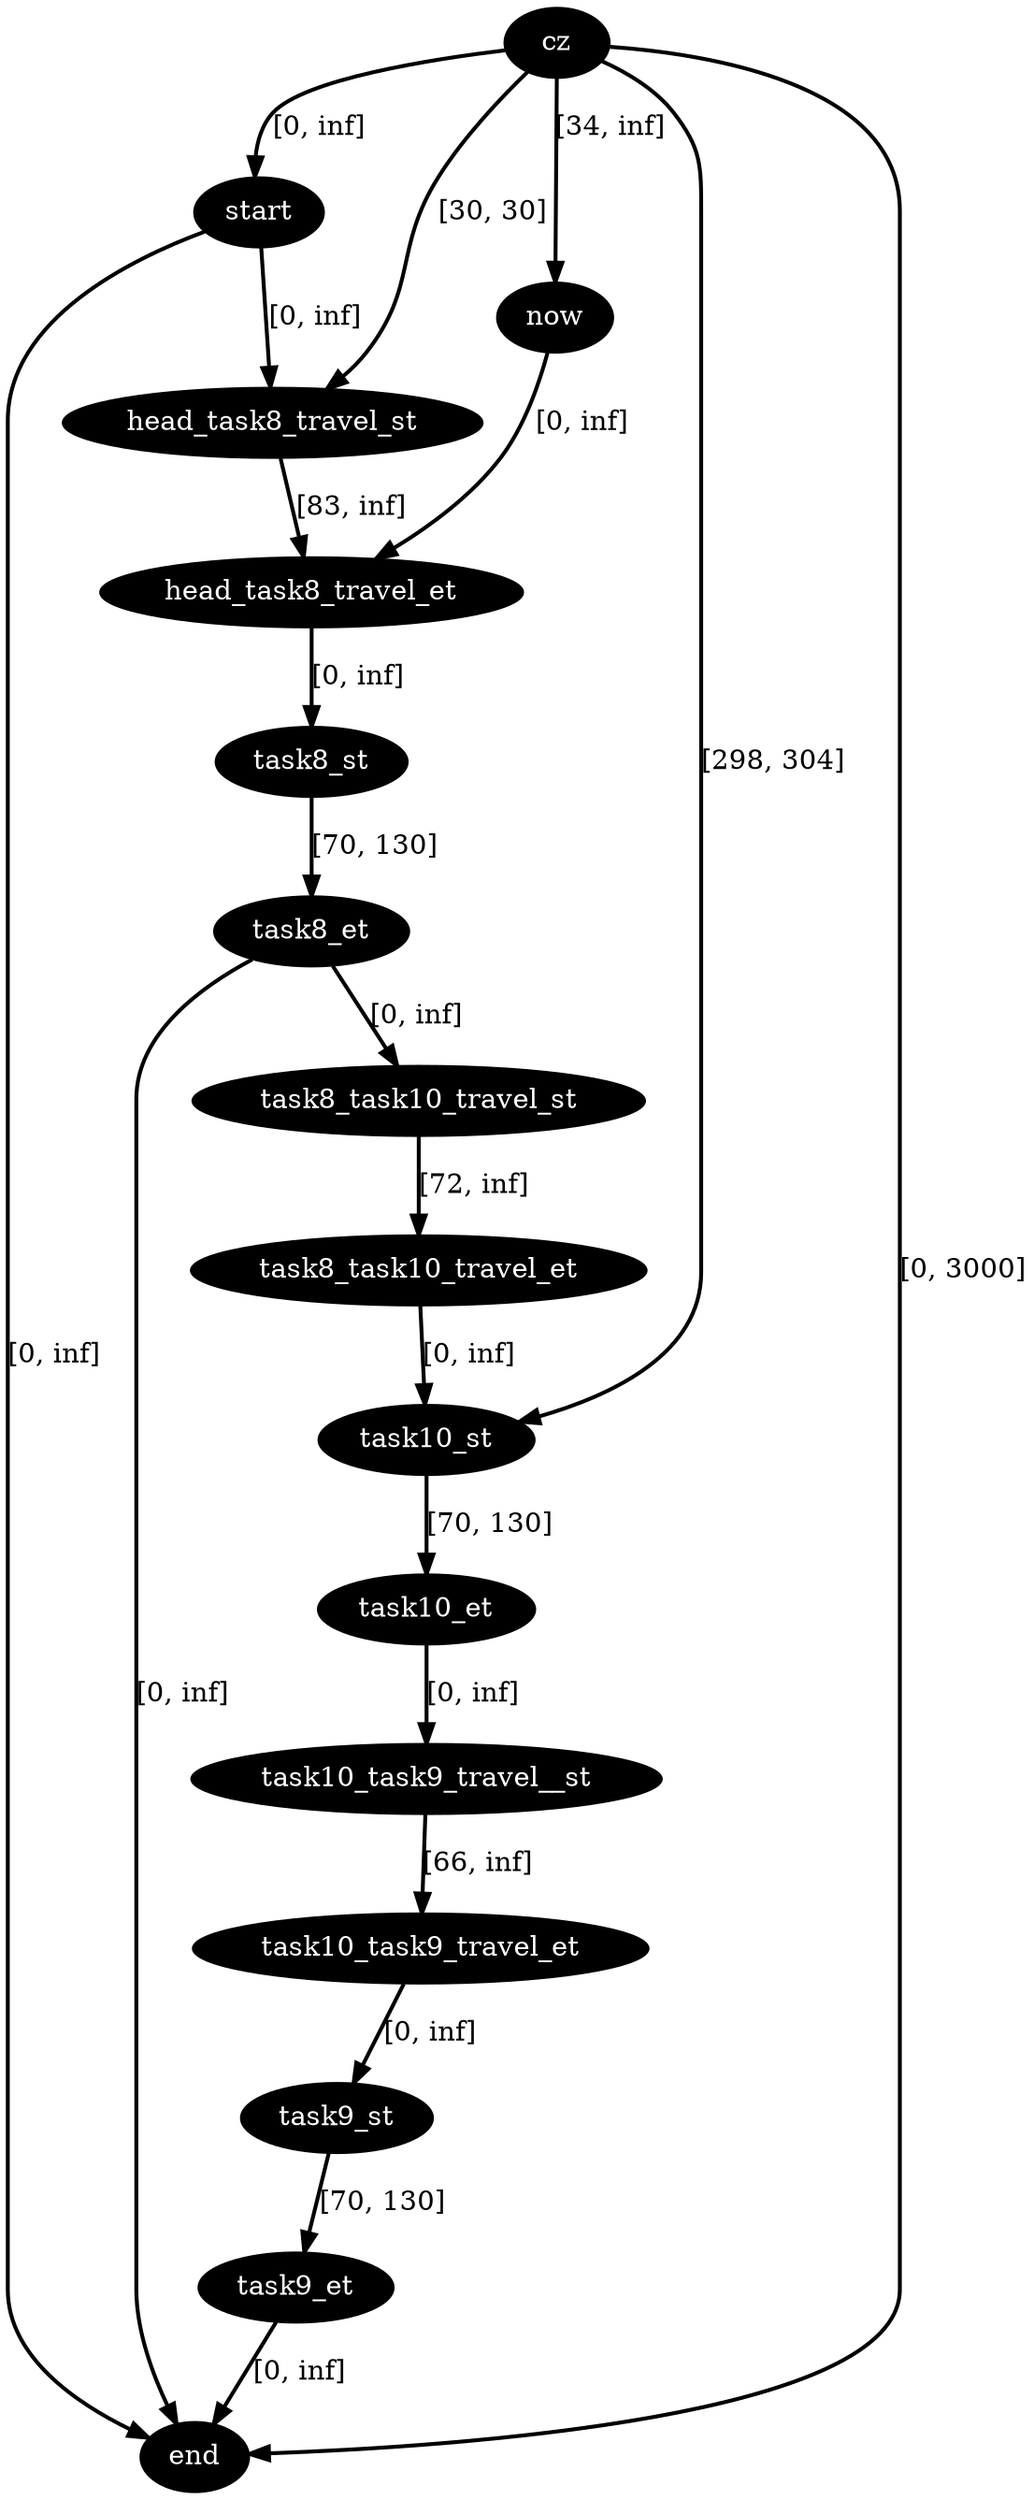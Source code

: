 digraph plan {
0[label="cz",style=filled,fillcolor=black,fontcolor=white];
1[label="start",style=filled,fillcolor=black,fontcolor=white];
2[label="now",style=filled,fillcolor=black,fontcolor=white];
3[label="end",style=filled,fillcolor=black,fontcolor=white];
15[label="head_task8_travel_st",style=filled,fillcolor=black,fontcolor=white];
16[label="head_task8_travel_et",style=filled,fillcolor=black,fontcolor=white];
17[label="task8_st",style=filled,fillcolor=black,fontcolor=white];
18[label="task8_et",style=filled,fillcolor=black,fontcolor=white];
25[label="task9_st",style=filled,fillcolor=black,fontcolor=white];
26[label="task9_et",style=filled,fillcolor=black,fontcolor=white];
37[label="task8_task10_travel_st",style=filled,fillcolor=black,fontcolor=white];
38[label="task8_task10_travel_et",style=filled,fillcolor=black,fontcolor=white];
39[label="task10_st",style=filled,fillcolor=black,fontcolor=white];
40[label="task10_et",style=filled,fillcolor=black,fontcolor=white];
41[label="task10_task9_travel__st",style=filled,fillcolor=black,fontcolor=white];
42[label="task10_task9_travel_et",style=filled,fillcolor=black,fontcolor=white];
"0"->"1"[label="[0, inf]",penwidth=2,color=black];
"0"->"3"[label="[0, 3000]",penwidth=2,color=black];
"15"->"16"[label="[83, inf]",penwidth=2,color=black];
"1"->"15"[label="[0, inf]",penwidth=2,color=black];
"0"->"15"[label="[30, 30]",penwidth=2,color=black];
"0"->"2"[label="[34, inf]",penwidth=2,color=black];
"2"->"16"[label="[0, inf]",penwidth=2,color=black];
"1"->"3"[label="[0, inf]",penwidth=2,color=black];
"0"->"39"[label="[298, 304]",penwidth=2,color=black];
"42"->"25"[label="[0, inf]",penwidth=2,color=black];
"40"->"41"[label="[0, inf]",penwidth=2,color=black];
"41"->"42"[label="[66, inf]",penwidth=2,color=black];
"39"->"40"[label="[70, 130]",penwidth=2,color=black];
"38"->"39"[label="[0, inf]",penwidth=2,color=black];
"18"->"3"[label="[0, inf]",penwidth=2,color=black];
"37"->"38"[label="[72, inf]",penwidth=2,color=black];
"18"->"37"[label="[0, inf]",penwidth=2,color=black];
"17"->"18"[label="[70, 130]",penwidth=2,color=black];
"16"->"17"[label="[0, inf]",penwidth=2,color=black];
"26"->"3"[label="[0, inf]",penwidth=2,color=black];
"25"->"26"[label="[70, 130]",penwidth=2,color=black];
}

